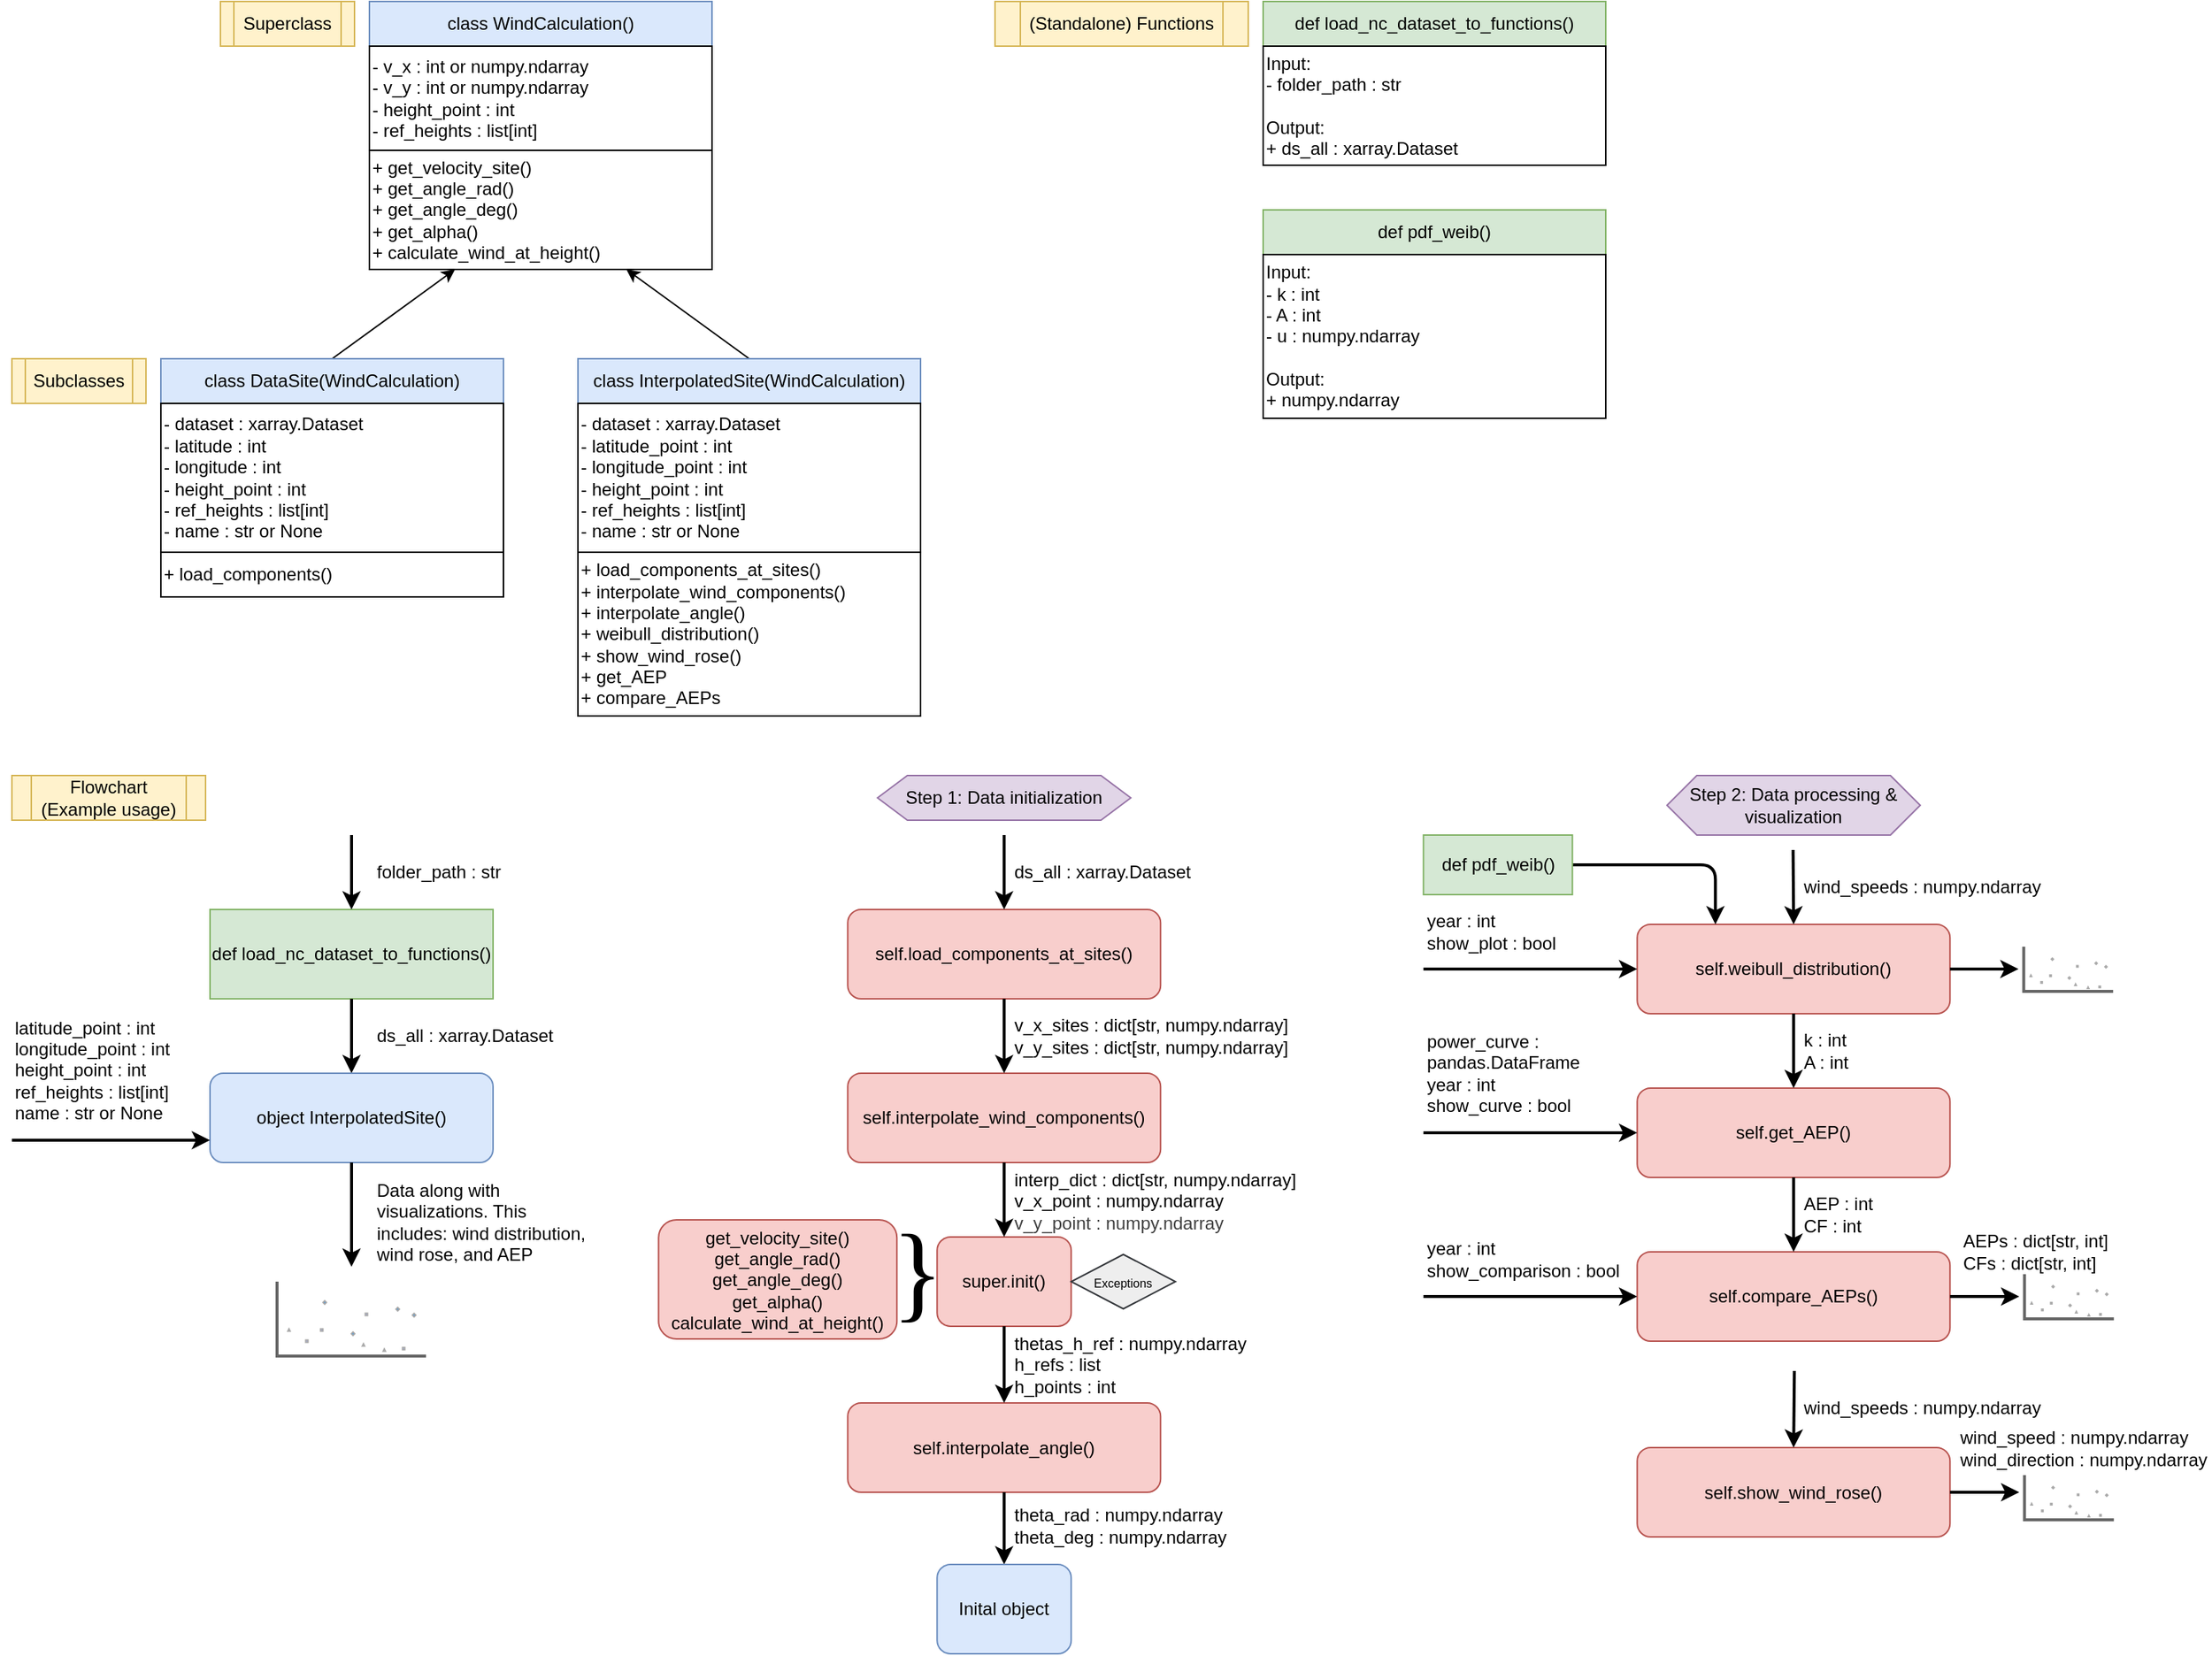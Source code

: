 <mxfile>
    <diagram id="KyMx_F-SmI5y71zodP5E" name="Page-1">
        <mxGraphModel dx="1538" dy="916" grid="1" gridSize="10" guides="1" tooltips="1" connect="1" arrows="1" fold="1" page="1" pageScale="1" pageWidth="827" pageHeight="1169" math="0" shadow="0">
            <root>
                <mxCell id="0"/>
                <mxCell id="1" parent="0"/>
                <mxCell id="2" value="class WindCalculation()" style="rounded=0;whiteSpace=wrap;html=1;fillColor=#dae8fc;strokeColor=#6c8ebf;" parent="1" vertex="1">
                    <mxGeometry x="280" y="40" width="230" height="30" as="geometry"/>
                </mxCell>
                <mxCell id="3" value="- v_x : int or numpy.ndarray&lt;div&gt;- v_y : int or numpy.ndarray&lt;/div&gt;&lt;div&gt;- height_point : int&lt;/div&gt;&lt;div&gt;- ref_heights : list[int]&lt;/div&gt;" style="rounded=0;whiteSpace=wrap;html=1;align=left;" parent="1" vertex="1">
                    <mxGeometry x="280" y="70" width="230" height="70" as="geometry"/>
                </mxCell>
                <mxCell id="4" value="+ get_velocity_site()&lt;div&gt;+ get_angle_rad()&lt;/div&gt;&lt;div&gt;+ get_angle_deg()&lt;/div&gt;&lt;div&gt;+ get_alpha()&lt;/div&gt;&lt;div&gt;+ calculate_wind_at_height()&lt;/div&gt;" style="rounded=0;whiteSpace=wrap;html=1;align=left;" parent="1" vertex="1">
                    <mxGeometry x="280" y="140" width="230" height="80" as="geometry"/>
                </mxCell>
                <mxCell id="9" style="edgeStyle=none;html=1;exitX=0.5;exitY=0;exitDx=0;exitDy=0;entryX=0.25;entryY=1;entryDx=0;entryDy=0;" parent="1" source="5" target="4" edge="1">
                    <mxGeometry relative="1" as="geometry"/>
                </mxCell>
                <mxCell id="5" value="class DataSite(WindCalculation)" style="rounded=0;whiteSpace=wrap;html=1;fillColor=#dae8fc;strokeColor=#6c8ebf;" parent="1" vertex="1">
                    <mxGeometry x="140" y="280" width="230" height="30" as="geometry"/>
                </mxCell>
                <mxCell id="10" style="edgeStyle=none;html=1;exitX=0.5;exitY=0;exitDx=0;exitDy=0;entryX=0.75;entryY=1;entryDx=0;entryDy=0;" parent="1" source="6" target="4" edge="1">
                    <mxGeometry relative="1" as="geometry"/>
                </mxCell>
                <mxCell id="6" value="class InterpolatedSite(WindCalculation)" style="rounded=0;whiteSpace=wrap;html=1;fillColor=#dae8fc;strokeColor=#6c8ebf;" parent="1" vertex="1">
                    <mxGeometry x="420" y="280" width="230" height="30" as="geometry"/>
                </mxCell>
                <mxCell id="7" value="&lt;div&gt;- dataset :&amp;nbsp;xarray.Dataset&lt;/div&gt;&lt;div&gt;- latitude : int&lt;/div&gt;&lt;div&gt;- longitude : int&lt;/div&gt;&lt;span style=&quot;background-color: transparent;&quot;&gt;- height_point : int&lt;/span&gt;&lt;div&gt;- ref_heights : list[int]&lt;/div&gt;&lt;div&gt;- name : str or None&lt;/div&gt;" style="rounded=0;whiteSpace=wrap;html=1;align=left;" parent="1" vertex="1">
                    <mxGeometry x="140" y="310" width="230" height="100" as="geometry"/>
                </mxCell>
                <mxCell id="8" value="+ load_components()" style="rounded=0;whiteSpace=wrap;html=1;align=left;" parent="1" vertex="1">
                    <mxGeometry x="140" y="410" width="230" height="30" as="geometry"/>
                </mxCell>
                <mxCell id="11" value="Superclass" style="shape=process;whiteSpace=wrap;html=1;backgroundOutline=1;fillColor=#fff2cc;strokeColor=#d6b656;" parent="1" vertex="1">
                    <mxGeometry x="180" y="40" width="90" height="30" as="geometry"/>
                </mxCell>
                <mxCell id="12" value="Subclasses" style="shape=process;whiteSpace=wrap;html=1;backgroundOutline=1;fillColor=#fff2cc;strokeColor=#d6b656;" parent="1" vertex="1">
                    <mxGeometry x="40" y="280" width="90" height="30" as="geometry"/>
                </mxCell>
                <mxCell id="13" value="&lt;div&gt;- dataset :&amp;nbsp;xarray.Dataset&lt;/div&gt;&lt;div&gt;- latitude_point : int&lt;/div&gt;&lt;div&gt;- longitude_point : int&lt;/div&gt;&lt;span style=&quot;background-color: transparent;&quot;&gt;- height_point : int&lt;/span&gt;&lt;div&gt;- ref_heights : list[int]&lt;/div&gt;&lt;div&gt;- name : str or None&lt;/div&gt;" style="rounded=0;whiteSpace=wrap;html=1;align=left;" parent="1" vertex="1">
                    <mxGeometry x="420" y="310" width="230" height="100" as="geometry"/>
                </mxCell>
                <mxCell id="14" value="+ load_components_at_sites()&lt;div&gt;+ interpolate_wind_components()&lt;/div&gt;&lt;div&gt;+ interpolate_angle()&lt;/div&gt;&lt;div&gt;+ weibull_distribution()&lt;/div&gt;&lt;div&gt;+ show_wind_rose()&lt;/div&gt;&lt;div&gt;+ get_AEP&lt;/div&gt;&lt;div&gt;+ compare_AEPs&lt;/div&gt;" style="rounded=0;whiteSpace=wrap;html=1;align=left;" parent="1" vertex="1">
                    <mxGeometry x="420" y="410" width="230" height="110" as="geometry"/>
                </mxCell>
                <mxCell id="15" value="(Standalone) Functions" style="shape=process;whiteSpace=wrap;html=1;backgroundOutline=1;fillColor=#fff2cc;strokeColor=#d6b656;" parent="1" vertex="1">
                    <mxGeometry x="700" y="40" width="170" height="30" as="geometry"/>
                </mxCell>
                <mxCell id="16" value="def load_nc_dataset_to_functions()" style="rounded=0;whiteSpace=wrap;html=1;fillColor=#d5e8d4;strokeColor=#82b366;" parent="1" vertex="1">
                    <mxGeometry x="880" y="40" width="230" height="30" as="geometry"/>
                </mxCell>
                <mxCell id="17" value="&lt;div&gt;Input:&lt;/div&gt;- folder_path :&amp;nbsp;str&lt;br&gt;&lt;div&gt;&lt;br&gt;&lt;/div&gt;&lt;div&gt;Output:&lt;/div&gt;&lt;div&gt;+ ds_all : xarray.Dataset&lt;/div&gt;" style="rounded=0;whiteSpace=wrap;html=1;align=left;" parent="1" vertex="1">
                    <mxGeometry x="880" y="70" width="230" height="80" as="geometry"/>
                </mxCell>
                <mxCell id="18" value="def pdf_weib()" style="rounded=0;whiteSpace=wrap;html=1;fillColor=#d5e8d4;strokeColor=#82b366;" parent="1" vertex="1">
                    <mxGeometry x="880" y="180" width="230" height="30" as="geometry"/>
                </mxCell>
                <mxCell id="19" value="&lt;div&gt;Input:&lt;/div&gt;- k : int&lt;div&gt;&lt;font color=&quot;#000000&quot;&gt;- A : int&lt;/font&gt;&lt;/div&gt;&lt;div&gt;&lt;font color=&quot;#000000&quot;&gt;- u : numpy.ndarray&lt;br&gt;&lt;/font&gt;&lt;div&gt;&lt;br&gt;&lt;/div&gt;&lt;div&gt;Output:&lt;/div&gt;&lt;div&gt;+&amp;nbsp;&lt;span style=&quot;color: rgb(0, 0, 0); background-color: transparent;&quot;&gt;numpy.ndarray&lt;/span&gt;&lt;/div&gt;&lt;/div&gt;" style="rounded=0;whiteSpace=wrap;html=1;align=left;" parent="1" vertex="1">
                    <mxGeometry x="880" y="210" width="230" height="110" as="geometry"/>
                </mxCell>
                <mxCell id="20" value="Flowchart (Example usage)" style="shape=process;whiteSpace=wrap;html=1;backgroundOutline=1;fillColor=#fff2cc;strokeColor=#d6b656;" parent="1" vertex="1">
                    <mxGeometry x="40" y="560" width="130" height="30" as="geometry"/>
                </mxCell>
                <mxCell id="22" value="def load_nc_dataset_to_functions()" style="rounded=0;whiteSpace=wrap;html=1;fillColor=#d5e8d4;strokeColor=#82b366;" parent="1" vertex="1">
                    <mxGeometry x="173" y="650" width="190" height="60" as="geometry"/>
                </mxCell>
                <mxCell id="23" value="" style="endArrow=classic;html=1;entryX=0.5;entryY=0;entryDx=0;entryDy=0;strokeWidth=2;" parent="1" target="22" edge="1">
                    <mxGeometry width="50" height="50" relative="1" as="geometry">
                        <mxPoint x="268" y="600" as="sourcePoint"/>
                        <mxPoint x="463" y="560" as="targetPoint"/>
                    </mxGeometry>
                </mxCell>
                <mxCell id="24" value="folder_path : str" style="text;html=1;align=left;verticalAlign=middle;whiteSpace=wrap;rounded=0;" parent="1" vertex="1">
                    <mxGeometry x="283" y="610" width="150" height="30" as="geometry"/>
                </mxCell>
                <mxCell id="25" value="" style="endArrow=classic;html=1;entryX=0.5;entryY=0;entryDx=0;entryDy=0;strokeWidth=2;exitX=0.5;exitY=1;exitDx=0;exitDy=0;" parent="1" source="22" target="28" edge="1">
                    <mxGeometry width="50" height="50" relative="1" as="geometry">
                        <mxPoint x="265.5" y="710" as="sourcePoint"/>
                        <mxPoint x="265.5" y="760" as="targetPoint"/>
                    </mxGeometry>
                </mxCell>
                <mxCell id="26" value="ds_all : xarray.Dataset" style="text;html=1;align=left;verticalAlign=middle;whiteSpace=wrap;rounded=0;" parent="1" vertex="1">
                    <mxGeometry x="283" y="720" width="150" height="30" as="geometry"/>
                </mxCell>
                <mxCell id="28" value="object InterpolatedSite()" style="rounded=1;whiteSpace=wrap;html=1;fillColor=#dae8fc;strokeColor=#6c8ebf;" parent="1" vertex="1">
                    <mxGeometry x="173" y="760" width="190" height="60" as="geometry"/>
                </mxCell>
                <mxCell id="30" value="" style="endArrow=classic;html=1;entryX=0;entryY=0.75;entryDx=0;entryDy=0;strokeWidth=2;" parent="1" target="28" edge="1">
                    <mxGeometry width="50" height="50" relative="1" as="geometry">
                        <mxPoint x="40" y="805" as="sourcePoint"/>
                        <mxPoint x="103" y="800" as="targetPoint"/>
                    </mxGeometry>
                </mxCell>
                <mxCell id="32" value="" style="endArrow=classic;html=1;strokeWidth=2;exitX=0.5;exitY=1;exitDx=0;exitDy=0;" parent="1" source="28" edge="1">
                    <mxGeometry width="50" height="50" relative="1" as="geometry">
                        <mxPoint x="278" y="610" as="sourcePoint"/>
                        <mxPoint x="268" y="890" as="targetPoint"/>
                    </mxGeometry>
                </mxCell>
                <mxCell id="33" value="" style="verticalLabelPosition=bottom;shadow=0;dashed=0;align=center;html=1;verticalAlign=top;strokeWidth=1;shape=mxgraph.mockup.graphics.plotChart;strokeColor=none;strokeColor2=#aaaaaa;strokeColor3=#666666;fillColor2=#99aaff,#0022ff,#008cff;" parent="1" vertex="1">
                    <mxGeometry x="218" y="900" width="100" height="50" as="geometry"/>
                </mxCell>
                <mxCell id="34" value="Data along with visualizations. This includes: wind distribution, wind rose, and AEP" style="text;html=1;align=left;verticalAlign=middle;whiteSpace=wrap;rounded=0;" parent="1" vertex="1">
                    <mxGeometry x="283" y="830" width="150" height="60" as="geometry"/>
                </mxCell>
                <mxCell id="35" value="self.load_components_at_sites()" style="rounded=1;whiteSpace=wrap;html=1;fillColor=#f8cecc;strokeColor=#b85450;" parent="1" vertex="1">
                    <mxGeometry x="601.13" y="650" width="210" height="60" as="geometry"/>
                </mxCell>
                <mxCell id="36" value="self.interpolate_wind_components()" style="rounded=1;whiteSpace=wrap;html=1;fillColor=#f8cecc;strokeColor=#b85450;" parent="1" vertex="1">
                    <mxGeometry x="601.13" y="760" width="210" height="60" as="geometry"/>
                </mxCell>
                <mxCell id="37" value="super.init()" style="rounded=1;whiteSpace=wrap;html=1;fillColor=#f8cecc;strokeColor=#b85450;" parent="1" vertex="1">
                    <mxGeometry x="661.13" y="870" width="90" height="60" as="geometry"/>
                </mxCell>
                <mxCell id="38" value="self.interpolate_angle()" style="rounded=1;whiteSpace=wrap;html=1;fillColor=#f8cecc;strokeColor=#b85450;" parent="1" vertex="1">
                    <mxGeometry x="601.13" y="981.5" width="210" height="60" as="geometry"/>
                </mxCell>
                <mxCell id="39" value="self.weibull_distribution()" style="rounded=1;whiteSpace=wrap;html=1;fillColor=#f8cecc;strokeColor=#b85450;" parent="1" vertex="1">
                    <mxGeometry x="1131.13" y="660" width="210" height="60" as="geometry"/>
                </mxCell>
                <mxCell id="40" value="self.get_AEP()" style="rounded=1;whiteSpace=wrap;html=1;fillColor=#f8cecc;strokeColor=#b85450;" parent="1" vertex="1">
                    <mxGeometry x="1131.13" y="770" width="210" height="60" as="geometry"/>
                </mxCell>
                <mxCell id="41" value="self.compare_AEPs()" style="rounded=1;whiteSpace=wrap;html=1;fillColor=#f8cecc;strokeColor=#b85450;" parent="1" vertex="1">
                    <mxGeometry x="1131.13" y="880" width="210" height="60" as="geometry"/>
                </mxCell>
                <mxCell id="42" value="self.show_wind_rose()" style="rounded=1;whiteSpace=wrap;html=1;fillColor=#f8cecc;strokeColor=#b85450;" parent="1" vertex="1">
                    <mxGeometry x="1131.13" y="1011.5" width="210" height="60" as="geometry"/>
                </mxCell>
                <mxCell id="45" value="Step 1: Data initialization" style="shape=hexagon;perimeter=hexagonPerimeter2;whiteSpace=wrap;html=1;fixedSize=1;fillColor=#e1d5e7;strokeColor=#9673a6;" parent="1" vertex="1">
                    <mxGeometry x="621.13" y="560" width="170" height="30" as="geometry"/>
                </mxCell>
                <mxCell id="47" value="Step 2: Data processing &amp;amp; visualization" style="shape=hexagon;perimeter=hexagonPerimeter2;whiteSpace=wrap;html=1;fixedSize=1;fillColor=#e1d5e7;strokeColor=#9673a6;" parent="1" vertex="1">
                    <mxGeometry x="1151.13" y="560" width="170" height="40" as="geometry"/>
                </mxCell>
                <mxCell id="48" value="" style="endArrow=classic;html=1;strokeWidth=2;exitX=0.5;exitY=1;exitDx=0;exitDy=0;entryX=0.5;entryY=0;entryDx=0;entryDy=0;" parent="1" source="37" target="38" edge="1">
                    <mxGeometry width="50" height="50" relative="1" as="geometry">
                        <mxPoint x="346.13" y="830" as="sourcePoint"/>
                        <mxPoint x="706.63" y="970" as="targetPoint"/>
                        <Array as="points"/>
                    </mxGeometry>
                </mxCell>
                <mxCell id="49" value="" style="endArrow=classic;html=1;strokeWidth=2;exitX=0.5;exitY=1;exitDx=0;exitDy=0;entryX=0.5;entryY=0;entryDx=0;entryDy=0;" parent="1" source="38" target="64" edge="1">
                    <mxGeometry width="50" height="50" relative="1" as="geometry">
                        <mxPoint x="958.63" y="710" as="sourcePoint"/>
                        <mxPoint x="1113.63" y="780" as="targetPoint"/>
                        <Array as="points"/>
                    </mxGeometry>
                </mxCell>
                <mxCell id="50" value="" style="endArrow=classic;html=1;entryX=0.5;entryY=0;entryDx=0;entryDy=0;strokeWidth=2;" parent="1" target="35" edge="1">
                    <mxGeometry width="50" height="50" relative="1" as="geometry">
                        <mxPoint x="706.13" y="600" as="sourcePoint"/>
                        <mxPoint x="346.13" y="660" as="targetPoint"/>
                    </mxGeometry>
                </mxCell>
                <mxCell id="52" value="" style="endArrow=classic;html=1;entryX=0.5;entryY=0;entryDx=0;entryDy=0;strokeWidth=2;exitX=0.5;exitY=1;exitDx=0;exitDy=0;" parent="1" source="35" target="36" edge="1">
                    <mxGeometry width="50" height="50" relative="1" as="geometry">
                        <mxPoint x="705.68" y="710" as="sourcePoint"/>
                        <mxPoint x="705.68" y="760" as="targetPoint"/>
                    </mxGeometry>
                </mxCell>
                <mxCell id="53" value="" style="endArrow=classic;html=1;entryX=0.5;entryY=0;entryDx=0;entryDy=0;strokeWidth=2;exitX=0.5;exitY=1;exitDx=0;exitDy=0;" parent="1" source="36" target="37" edge="1">
                    <mxGeometry width="50" height="50" relative="1" as="geometry">
                        <mxPoint x="705.68" y="820" as="sourcePoint"/>
                        <mxPoint x="705.68" y="870" as="targetPoint"/>
                    </mxGeometry>
                </mxCell>
                <mxCell id="54" value="" style="endArrow=classic;html=1;entryX=0;entryY=0.5;entryDx=0;entryDy=0;strokeWidth=2;" parent="1" target="39" edge="1">
                    <mxGeometry width="50" height="50" relative="1" as="geometry">
                        <mxPoint x="987.63" y="690" as="sourcePoint"/>
                        <mxPoint x="896.13" y="670" as="targetPoint"/>
                    </mxGeometry>
                </mxCell>
                <mxCell id="55" value="" style="endArrow=classic;html=1;strokeWidth=2;exitX=1;exitY=0.5;exitDx=0;exitDy=0;" parent="1" edge="1" source="42">
                    <mxGeometry width="50" height="50" relative="1" as="geometry">
                        <mxPoint x="1347.63" y="1041.5" as="sourcePoint"/>
                        <mxPoint x="1387.63" y="1041.5" as="targetPoint"/>
                    </mxGeometry>
                </mxCell>
                <mxCell id="56" value="" style="endArrow=classic;html=1;entryX=0;entryY=0.5;entryDx=0;entryDy=0;strokeWidth=2;" parent="1" target="41" edge="1">
                    <mxGeometry width="50" height="50" relative="1" as="geometry">
                        <mxPoint x="987.63" y="910" as="sourcePoint"/>
                        <mxPoint x="1141.13" y="810" as="targetPoint"/>
                    </mxGeometry>
                </mxCell>
                <mxCell id="57" value="" style="endArrow=classic;html=1;entryX=0.25;entryY=0;entryDx=0;entryDy=0;strokeWidth=2;exitX=1;exitY=0.5;exitDx=0;exitDy=0;" parent="1" source="58" target="39" edge="1">
                    <mxGeometry width="50" height="50" relative="1" as="geometry">
                        <mxPoint x="1391.13" y="690" as="sourcePoint"/>
                        <mxPoint x="1141.13" y="700" as="targetPoint"/>
                        <Array as="points">
                            <mxPoint x="1183.63" y="620"/>
                        </Array>
                    </mxGeometry>
                </mxCell>
                <mxCell id="58" value="def pdf_weib()" style="rounded=0;whiteSpace=wrap;html=1;fillColor=#d5e8d4;strokeColor=#82b366;" parent="1" vertex="1">
                    <mxGeometry x="987.63" y="600" width="100" height="40" as="geometry"/>
                </mxCell>
                <mxCell id="59" value="&lt;span style=&quot;color: rgb(0, 0, 0);&quot;&gt;get_velocity_site()&lt;/span&gt;&lt;div style=&quot;&quot;&gt;get_angle_rad()&lt;/div&gt;&lt;div style=&quot;&quot;&gt;get_angle_deg()&lt;/div&gt;&lt;div style=&quot;&quot;&gt;get_alpha()&lt;/div&gt;&lt;div style=&quot;&quot;&gt;calculate_wind_at_height()&lt;/div&gt;" style="rounded=1;whiteSpace=wrap;html=1;fillColor=#f8cecc;strokeColor=#b85450;align=center;" parent="1" vertex="1">
                    <mxGeometry x="474.13" y="858.5" width="160" height="80" as="geometry"/>
                </mxCell>
                <mxCell id="60" value="&lt;font style=&quot;font-size: 72px;&quot;&gt;}&lt;/font&gt;" style="text;html=1;align=center;verticalAlign=middle;whiteSpace=wrap;rounded=0;fontStyle=0;fontFamily=Times New Roman;" parent="1" vertex="1">
                    <mxGeometry x="618.13" y="853.5" width="60" height="80" as="geometry"/>
                </mxCell>
                <mxCell id="61" value="v_x_sites : dict[str, numpy.ndarray]&lt;div&gt;v_y_sites : dict[str, numpy.ndarray]&lt;u&gt;&lt;/u&gt;&lt;/div&gt;" style="text;html=1;align=left;verticalAlign=middle;whiteSpace=wrap;rounded=0;" vertex="1" parent="1">
                    <mxGeometry x="711.13" y="720" width="186.5" height="30" as="geometry"/>
                </mxCell>
                <mxCell id="62" value="interp_dict : dict[str, numpy.ndarray]&lt;div&gt;v_x_point : numpy.ndarray&lt;/div&gt;&lt;div&gt;&lt;span style=&quot;color: rgb(63, 63, 63);&quot;&gt;v_y_point : numpy.ndarray&lt;/span&gt;&lt;u&gt;&lt;/u&gt;&lt;/div&gt;" style="text;html=1;align=left;verticalAlign=middle;whiteSpace=wrap;rounded=0;" vertex="1" parent="1">
                    <mxGeometry x="711.13" y="820" width="196.5" height="51.5" as="geometry"/>
                </mxCell>
                <mxCell id="63" value="" style="endArrow=classic;html=1;entryX=0.5;entryY=0;entryDx=0;entryDy=0;strokeWidth=2;exitX=0.5;exitY=1;exitDx=0;exitDy=0;" edge="1" parent="1" source="39" target="40">
                    <mxGeometry width="50" height="50" relative="1" as="geometry">
                        <mxPoint x="1091.13" y="700" as="sourcePoint"/>
                        <mxPoint x="1141.63" y="700" as="targetPoint"/>
                    </mxGeometry>
                </mxCell>
                <mxCell id="64" value="Inital object" style="rounded=1;whiteSpace=wrap;html=1;fillColor=#dae8fc;strokeColor=#6c8ebf;" vertex="1" parent="1">
                    <mxGeometry x="661.13" y="1090" width="90" height="60" as="geometry"/>
                </mxCell>
                <mxCell id="65" value="" style="endArrow=classic;html=1;strokeWidth=2;exitX=0.5;exitY=1;exitDx=0;exitDy=0;entryX=0.5;entryY=0;entryDx=0;entryDy=0;" edge="1" parent="1" source="40" target="41">
                    <mxGeometry width="50" height="50" relative="1" as="geometry">
                        <mxPoint x="1246.63" y="730" as="sourcePoint"/>
                        <mxPoint x="1236.63" y="880" as="targetPoint"/>
                    </mxGeometry>
                </mxCell>
                <mxCell id="66" value="" style="endArrow=classic;html=1;strokeWidth=2;entryX=0;entryY=0.5;entryDx=0;entryDy=0;" edge="1" parent="1" target="40">
                    <mxGeometry width="50" height="50" relative="1" as="geometry">
                        <mxPoint x="987.63" y="800" as="sourcePoint"/>
                        <mxPoint x="1094.63" y="800.26" as="targetPoint"/>
                    </mxGeometry>
                </mxCell>
                <mxCell id="67" value="year : int&lt;div&gt;show_plot : bool&lt;/div&gt;" style="text;html=1;align=left;verticalAlign=middle;whiteSpace=wrap;rounded=0;" vertex="1" parent="1">
                    <mxGeometry x="987.63" y="650" width="130" height="30" as="geometry"/>
                </mxCell>
                <mxCell id="68" value="" style="endArrow=classic;html=1;entryX=0.5;entryY=0;entryDx=0;entryDy=0;strokeWidth=2;exitX=0.5;exitY=1;exitDx=0;exitDy=0;" edge="1" parent="1" target="39">
                    <mxGeometry width="50" height="50" relative="1" as="geometry">
                        <mxPoint x="1235.77" y="610" as="sourcePoint"/>
                        <mxPoint x="1235.77" y="660" as="targetPoint"/>
                    </mxGeometry>
                </mxCell>
                <mxCell id="69" value="wind_speeds : numpy.ndarray" style="text;html=1;align=left;verticalAlign=middle;whiteSpace=wrap;rounded=0;" vertex="1" parent="1">
                    <mxGeometry x="1241.13" y="620" width="166.5" height="30" as="geometry"/>
                </mxCell>
                <mxCell id="70" value="k : int&lt;div&gt;A : int&lt;/div&gt;" style="text;html=1;align=left;verticalAlign=middle;whiteSpace=wrap;rounded=0;" vertex="1" parent="1">
                    <mxGeometry x="1241.13" y="730" width="166.5" height="30" as="geometry"/>
                </mxCell>
                <mxCell id="71" value="&lt;div&gt;power_curve : pandas.DataFrame&lt;/div&gt;year : int&lt;div&gt;show_curve : bool&lt;/div&gt;" style="text;html=1;align=left;verticalAlign=middle;whiteSpace=wrap;rounded=0;" vertex="1" parent="1">
                    <mxGeometry x="987.63" y="730" width="130" height="60" as="geometry"/>
                </mxCell>
                <mxCell id="73" value="&lt;div&gt;latitude_point : int&lt;/div&gt;&lt;div&gt;longitude_point : int&lt;/div&gt;&lt;span style=&quot;background-color: transparent;&quot;&gt;height_point : int&lt;/span&gt;&lt;div&gt;ref_heights : list[int]&lt;/div&gt;&lt;div&gt;name : str or None&lt;/div&gt;" style="text;html=1;align=left;verticalAlign=middle;whiteSpace=wrap;rounded=0;" vertex="1" parent="1">
                    <mxGeometry x="40" y="720" width="150" height="75" as="geometry"/>
                </mxCell>
                <mxCell id="74" value="year : int&lt;div&gt;show_comparison : bool&lt;/div&gt;" style="text;html=1;align=left;verticalAlign=middle;whiteSpace=wrap;rounded=0;" vertex="1" parent="1">
                    <mxGeometry x="987.63" y="870" width="140" height="30" as="geometry"/>
                </mxCell>
                <mxCell id="75" value="&lt;font style=&quot;font-size: 8px;&quot;&gt;Exceptions&lt;/font&gt;" style="rhombus;whiteSpace=wrap;html=1;fillColor=#eeeeee;strokeColor=#36393d;" vertex="1" parent="1">
                    <mxGeometry x="751.13" y="881.75" width="70" height="36.5" as="geometry"/>
                </mxCell>
                <mxCell id="76" value="AEP : int&lt;div&gt;CF : int&lt;/div&gt;" style="text;html=1;align=left;verticalAlign=middle;whiteSpace=wrap;rounded=0;" vertex="1" parent="1">
                    <mxGeometry x="1241.13" y="840" width="166.5" height="30" as="geometry"/>
                </mxCell>
                <mxCell id="77" value="" style="endArrow=classic;html=1;strokeWidth=2;exitX=1;exitY=0.5;exitDx=0;exitDy=0;" edge="1" parent="1" source="41">
                    <mxGeometry width="50" height="50" relative="1" as="geometry">
                        <mxPoint x="1246.63" y="840" as="sourcePoint"/>
                        <mxPoint x="1387.63" y="910" as="targetPoint"/>
                    </mxGeometry>
                </mxCell>
                <mxCell id="78" value="AEPs : dict[str, int]&lt;div&gt;CFs : dict[str, int]&lt;/div&gt;" style="text;html=1;align=left;verticalAlign=middle;whiteSpace=wrap;rounded=0;" vertex="1" parent="1">
                    <mxGeometry x="1347.63" y="865" width="166.5" height="30" as="geometry"/>
                </mxCell>
                <mxCell id="79" value="wind_speed : numpy.ndarray&lt;div&gt;wind_direction :&amp;nbsp;&lt;span style=&quot;color: rgb(0, 0, 0); background-color: transparent;&quot;&gt;numpy.ndarray&lt;/span&gt;&lt;/div&gt;" style="text;html=1;align=left;verticalAlign=middle;whiteSpace=wrap;rounded=0;" vertex="1" parent="1">
                    <mxGeometry x="1345.88" y="996.5" width="170" height="30" as="geometry"/>
                </mxCell>
                <mxCell id="80" value="wind_speeds : numpy.ndarray" style="text;html=1;align=left;verticalAlign=middle;whiteSpace=wrap;rounded=0;" vertex="1" parent="1">
                    <mxGeometry x="1241.13" y="970" width="166.5" height="30" as="geometry"/>
                </mxCell>
                <mxCell id="81" value="" style="endArrow=classic;html=1;strokeWidth=2;entryX=0.5;entryY=0;entryDx=0;entryDy=0;" edge="1" parent="1" target="42">
                    <mxGeometry width="50" height="50" relative="1" as="geometry">
                        <mxPoint x="1236.63" y="960" as="sourcePoint"/>
                        <mxPoint x="1246.63" y="890" as="targetPoint"/>
                    </mxGeometry>
                </mxCell>
                <mxCell id="82" value="ds_all : xarray.Dataset" style="text;html=1;align=left;verticalAlign=middle;whiteSpace=wrap;rounded=0;" vertex="1" parent="1">
                    <mxGeometry x="711.13" y="610" width="150" height="30" as="geometry"/>
                </mxCell>
                <mxCell id="83" value="thetas_h_ref : numpy.ndarray&lt;div&gt;h_refs : list&lt;/div&gt;&lt;div&gt;h_points : int&lt;/div&gt;" style="text;html=1;align=left;verticalAlign=middle;whiteSpace=wrap;rounded=0;" vertex="1" parent="1">
                    <mxGeometry x="711.13" y="930" width="196.5" height="51.5" as="geometry"/>
                </mxCell>
                <mxCell id="84" value="theta_rad : numpy.ndarray&lt;div&gt;theta_deg : numpy.ndarray&lt;/div&gt;" style="text;html=1;align=left;verticalAlign=middle;whiteSpace=wrap;rounded=0;" vertex="1" parent="1">
                    <mxGeometry x="711.13" y="1038.5" width="196.5" height="51.5" as="geometry"/>
                </mxCell>
                <mxCell id="85" value="" style="verticalLabelPosition=bottom;shadow=0;dashed=0;align=center;html=1;verticalAlign=top;strokeWidth=1;shape=mxgraph.mockup.graphics.plotChart;strokeColor=none;strokeColor2=#aaaaaa;strokeColor3=#666666;fillColor2=#99aaff,#0022ff,#008cff;" vertex="1" parent="1">
                    <mxGeometry x="1391.13" y="1030" width="60" height="30" as="geometry"/>
                </mxCell>
                <mxCell id="86" value="" style="verticalLabelPosition=bottom;shadow=0;dashed=0;align=center;html=1;verticalAlign=top;strokeWidth=1;shape=mxgraph.mockup.graphics.plotChart;strokeColor=none;strokeColor2=#aaaaaa;strokeColor3=#666666;fillColor2=#99aaff,#0022ff,#008cff;" vertex="1" parent="1">
                    <mxGeometry x="1391.13" y="895" width="60" height="30" as="geometry"/>
                </mxCell>
                <mxCell id="88" value="" style="endArrow=classic;html=1;strokeWidth=2;exitX=1;exitY=0.5;exitDx=0;exitDy=0;" edge="1" parent="1" source="39">
                    <mxGeometry width="50" height="50" relative="1" as="geometry">
                        <mxPoint x="1337.63" y="690" as="sourcePoint"/>
                        <mxPoint x="1387.13" y="690" as="targetPoint"/>
                    </mxGeometry>
                </mxCell>
                <mxCell id="89" value="" style="verticalLabelPosition=bottom;shadow=0;dashed=0;align=center;html=1;verticalAlign=top;strokeWidth=1;shape=mxgraph.mockup.graphics.plotChart;strokeColor=none;strokeColor2=#aaaaaa;strokeColor3=#666666;fillColor2=#99aaff,#0022ff,#008cff;" vertex="1" parent="1">
                    <mxGeometry x="1390.63" y="675" width="60" height="30" as="geometry"/>
                </mxCell>
            </root>
        </mxGraphModel>
    </diagram>
</mxfile>